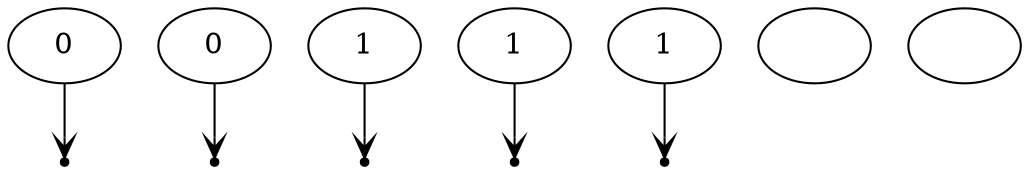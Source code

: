 digraph G {

	n83 [id = 83 label = "0" ];
	n83 -> o103 [arrowhead = vee];
	n97 [id = 97 label = "0" ];
	n97 -> o100 [arrowhead = vee];
	n98 [id = 98 label = "1" ];
	n98 -> o99 [arrowhead = vee];
	o99 [id = 99 xlabel = "" shape = point];
	o100 [id = 100 xlabel = "" shape = point];
	o103 [id = 103 xlabel = "" shape = point];
	o106 [id = 106 xlabel = "" shape = point];
	o109 [id = 109 xlabel = "" shape = point];
	n135 [id = 135 label = "1" ];
	n135 -> o109 [arrowhead = vee];
	n148 [id = 148 label = "" ];
	n153 [id = 153 label = "" ];
	n165 [id = 165 label = "1" ];
	n165 -> o106 [arrowhead = vee];
	
}

